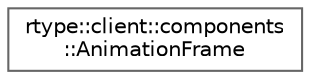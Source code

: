 digraph "Graphical Class Hierarchy"
{
 // LATEX_PDF_SIZE
  bgcolor="transparent";
  edge [fontname=Helvetica,fontsize=10,labelfontname=Helvetica,labelfontsize=10];
  node [fontname=Helvetica,fontsize=10,shape=box,height=0.2,width=0.4];
  rankdir="LR";
  Node0 [id="Node000000",label="rtype::client::components\l::AnimationFrame",height=0.2,width=0.4,color="grey40", fillcolor="white", style="filled",URL="$structrtype_1_1client_1_1components_1_1AnimationFrame.html",tooltip=" "];
}
